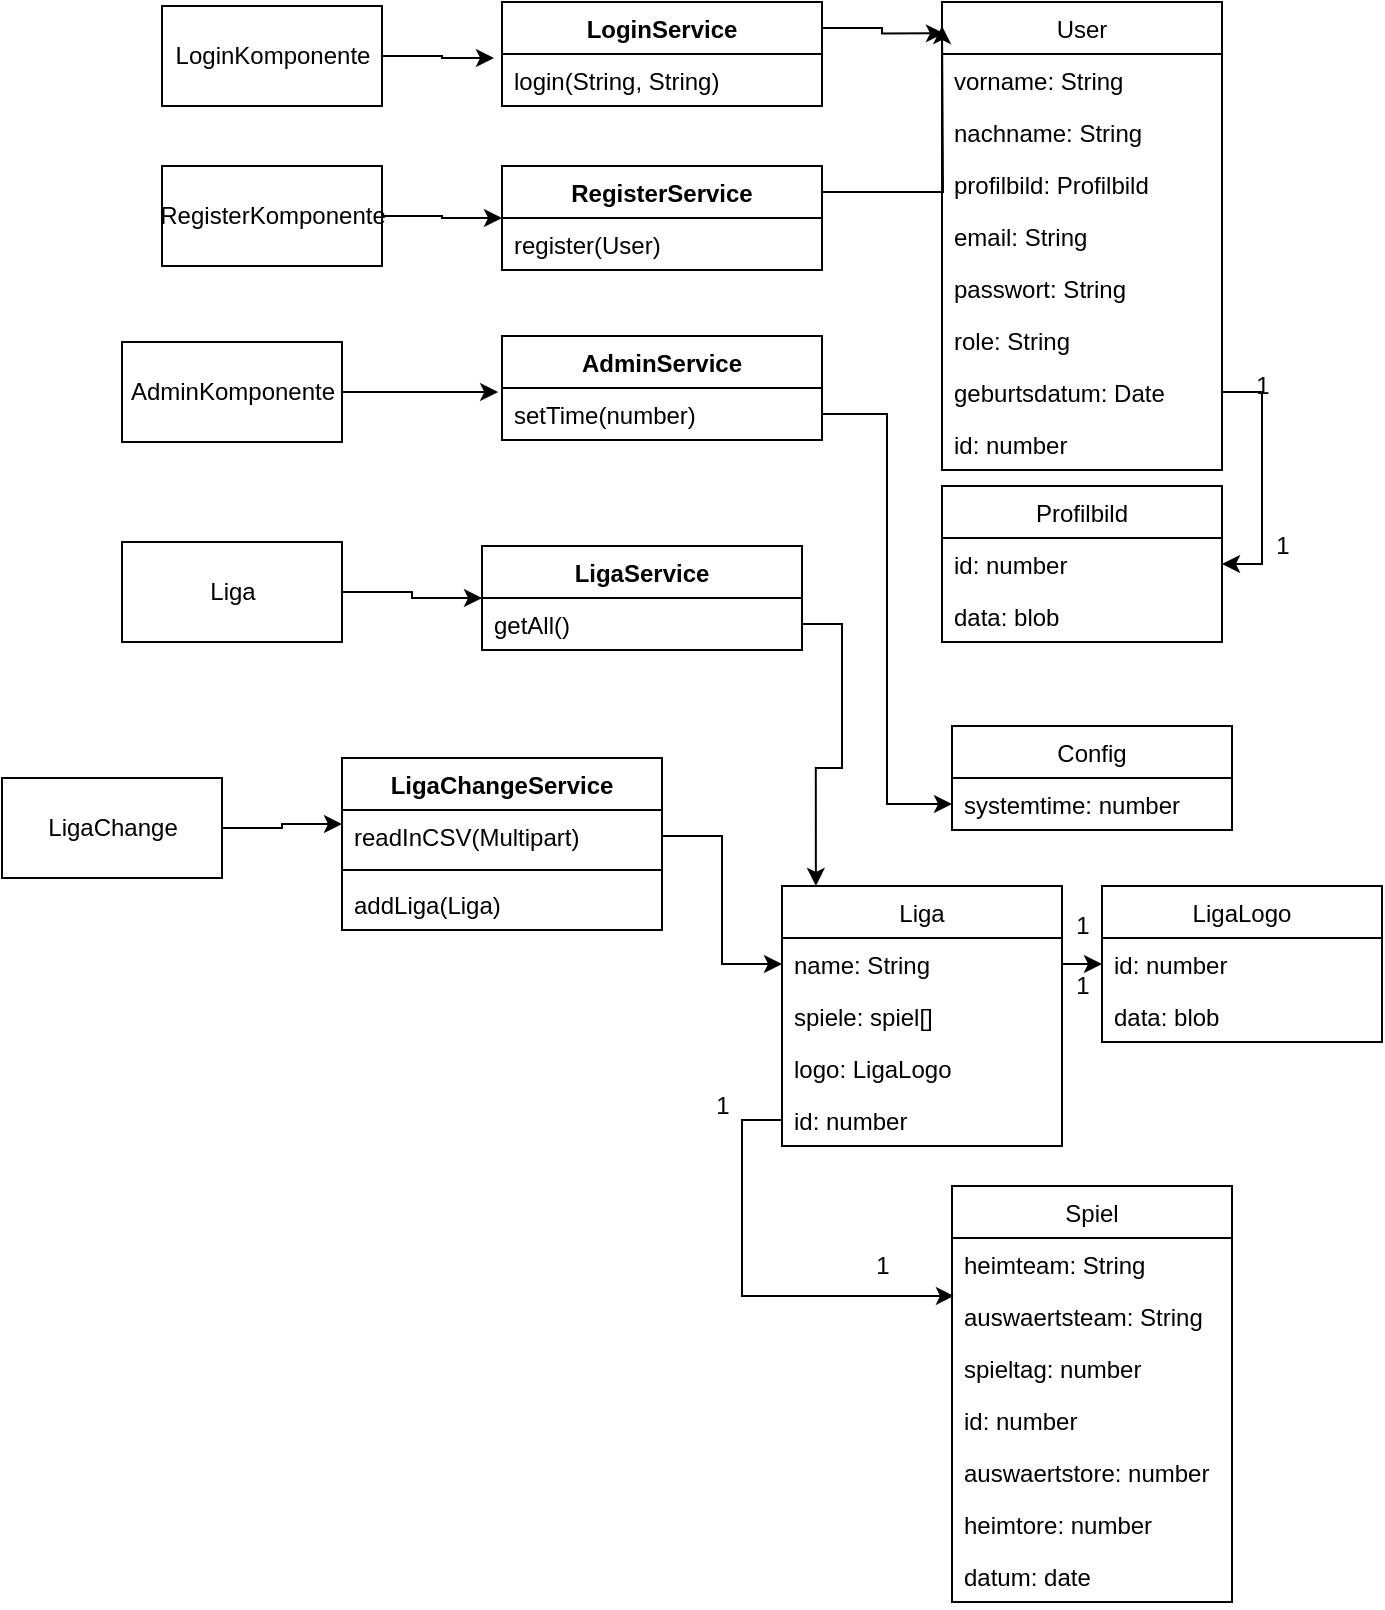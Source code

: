 <mxfile version="20.5.1" type="device"><diagram id="6GfeXbHG-mPIlsHz4oeo" name="Seite-1"><mxGraphModel dx="868" dy="482" grid="1" gridSize="10" guides="1" tooltips="1" connect="1" arrows="1" fold="1" page="1" pageScale="1" pageWidth="827" pageHeight="1169" math="0" shadow="0"><root><mxCell id="0"/><mxCell id="1" parent="0"/><mxCell id="FBrY_Rg0TsDStc2gbIwH-29" style="edgeStyle=orthogonalEdgeStyle;rounded=0;orthogonalLoop=1;jettySize=auto;html=1;exitX=1;exitY=0.5;exitDx=0;exitDy=0;entryX=-0.025;entryY=0.077;entryDx=0;entryDy=0;entryPerimeter=0;" edge="1" parent="1" source="FBrY_Rg0TsDStc2gbIwH-2" target="FBrY_Rg0TsDStc2gbIwH-4"><mxGeometry relative="1" as="geometry"/></mxCell><mxCell id="FBrY_Rg0TsDStc2gbIwH-2" value="LoginKomponente" style="html=1;" vertex="1" parent="1"><mxGeometry x="200" y="70" width="110" height="50" as="geometry"/></mxCell><mxCell id="FBrY_Rg0TsDStc2gbIwH-27" style="edgeStyle=orthogonalEdgeStyle;rounded=0;orthogonalLoop=1;jettySize=auto;html=1;exitX=1;exitY=0.25;exitDx=0;exitDy=0;entryX=0.007;entryY=0.067;entryDx=0;entryDy=0;entryPerimeter=0;" edge="1" parent="1" source="FBrY_Rg0TsDStc2gbIwH-3" target="FBrY_Rg0TsDStc2gbIwH-12"><mxGeometry relative="1" as="geometry"/></mxCell><mxCell id="FBrY_Rg0TsDStc2gbIwH-3" value="LoginService" style="swimlane;fontStyle=1;align=center;verticalAlign=top;childLayout=stackLayout;horizontal=1;startSize=26;horizontalStack=0;resizeParent=1;resizeParentMax=0;resizeLast=0;collapsible=1;marginBottom=0;" vertex="1" parent="1"><mxGeometry x="370" y="68" width="160" height="52" as="geometry"/></mxCell><mxCell id="FBrY_Rg0TsDStc2gbIwH-4" value="login(String, String)" style="text;strokeColor=none;fillColor=none;align=left;verticalAlign=top;spacingLeft=4;spacingRight=4;overflow=hidden;rotatable=0;points=[[0,0.5],[1,0.5]];portConstraint=eastwest;" vertex="1" parent="FBrY_Rg0TsDStc2gbIwH-3"><mxGeometry y="26" width="160" height="26" as="geometry"/></mxCell><mxCell id="FBrY_Rg0TsDStc2gbIwH-30" style="edgeStyle=orthogonalEdgeStyle;rounded=0;orthogonalLoop=1;jettySize=auto;html=1;exitX=1;exitY=0.5;exitDx=0;exitDy=0;entryX=0;entryY=0.5;entryDx=0;entryDy=0;" edge="1" parent="1" source="FBrY_Rg0TsDStc2gbIwH-7" target="FBrY_Rg0TsDStc2gbIwH-8"><mxGeometry relative="1" as="geometry"/></mxCell><mxCell id="FBrY_Rg0TsDStc2gbIwH-7" value="RegisterKomponente" style="html=1;" vertex="1" parent="1"><mxGeometry x="200" y="150" width="110" height="50" as="geometry"/></mxCell><mxCell id="FBrY_Rg0TsDStc2gbIwH-28" style="edgeStyle=orthogonalEdgeStyle;rounded=0;orthogonalLoop=1;jettySize=auto;html=1;exitX=1;exitY=0.25;exitDx=0;exitDy=0;" edge="1" parent="1" source="FBrY_Rg0TsDStc2gbIwH-8"><mxGeometry relative="1" as="geometry"><mxPoint x="590" y="80" as="targetPoint"/></mxGeometry></mxCell><mxCell id="FBrY_Rg0TsDStc2gbIwH-8" value="RegisterService" style="swimlane;fontStyle=1;align=center;verticalAlign=top;childLayout=stackLayout;horizontal=1;startSize=26;horizontalStack=0;resizeParent=1;resizeParentMax=0;resizeLast=0;collapsible=1;marginBottom=0;" vertex="1" parent="1"><mxGeometry x="370" y="150" width="160" height="52" as="geometry"/></mxCell><mxCell id="FBrY_Rg0TsDStc2gbIwH-9" value="register(User)" style="text;strokeColor=none;fillColor=none;align=left;verticalAlign=top;spacingLeft=4;spacingRight=4;overflow=hidden;rotatable=0;points=[[0,0.5],[1,0.5]];portConstraint=eastwest;" vertex="1" parent="FBrY_Rg0TsDStc2gbIwH-8"><mxGeometry y="26" width="160" height="26" as="geometry"/></mxCell><mxCell id="FBrY_Rg0TsDStc2gbIwH-12" value="User" style="swimlane;fontStyle=0;childLayout=stackLayout;horizontal=1;startSize=26;fillColor=none;horizontalStack=0;resizeParent=1;resizeParentMax=0;resizeLast=0;collapsible=1;marginBottom=0;" vertex="1" parent="1"><mxGeometry x="590" y="68" width="140" height="234" as="geometry"/></mxCell><mxCell id="FBrY_Rg0TsDStc2gbIwH-13" value="vorname: String" style="text;strokeColor=none;fillColor=none;align=left;verticalAlign=top;spacingLeft=4;spacingRight=4;overflow=hidden;rotatable=0;points=[[0,0.5],[1,0.5]];portConstraint=eastwest;" vertex="1" parent="FBrY_Rg0TsDStc2gbIwH-12"><mxGeometry y="26" width="140" height="26" as="geometry"/></mxCell><mxCell id="FBrY_Rg0TsDStc2gbIwH-14" value="nachname: String" style="text;strokeColor=none;fillColor=none;align=left;verticalAlign=top;spacingLeft=4;spacingRight=4;overflow=hidden;rotatable=0;points=[[0,0.5],[1,0.5]];portConstraint=eastwest;" vertex="1" parent="FBrY_Rg0TsDStc2gbIwH-12"><mxGeometry y="52" width="140" height="26" as="geometry"/></mxCell><mxCell id="FBrY_Rg0TsDStc2gbIwH-15" value="profilbild: Profilbild" style="text;strokeColor=none;fillColor=none;align=left;verticalAlign=top;spacingLeft=4;spacingRight=4;overflow=hidden;rotatable=0;points=[[0,0.5],[1,0.5]];portConstraint=eastwest;" vertex="1" parent="FBrY_Rg0TsDStc2gbIwH-12"><mxGeometry y="78" width="140" height="26" as="geometry"/></mxCell><mxCell id="FBrY_Rg0TsDStc2gbIwH-16" value="email: String" style="text;strokeColor=none;fillColor=none;align=left;verticalAlign=top;spacingLeft=4;spacingRight=4;overflow=hidden;rotatable=0;points=[[0,0.5],[1,0.5]];portConstraint=eastwest;" vertex="1" parent="FBrY_Rg0TsDStc2gbIwH-12"><mxGeometry y="104" width="140" height="26" as="geometry"/></mxCell><mxCell id="FBrY_Rg0TsDStc2gbIwH-17" value="passwort: String" style="text;strokeColor=none;fillColor=none;align=left;verticalAlign=top;spacingLeft=4;spacingRight=4;overflow=hidden;rotatable=0;points=[[0,0.5],[1,0.5]];portConstraint=eastwest;" vertex="1" parent="FBrY_Rg0TsDStc2gbIwH-12"><mxGeometry y="130" width="140" height="26" as="geometry"/></mxCell><mxCell id="FBrY_Rg0TsDStc2gbIwH-22" value="role: String" style="text;strokeColor=none;fillColor=none;align=left;verticalAlign=top;spacingLeft=4;spacingRight=4;overflow=hidden;rotatable=0;points=[[0,0.5],[1,0.5]];portConstraint=eastwest;" vertex="1" parent="FBrY_Rg0TsDStc2gbIwH-12"><mxGeometry y="156" width="140" height="26" as="geometry"/></mxCell><mxCell id="FBrY_Rg0TsDStc2gbIwH-23" value="geburtsdatum: Date" style="text;strokeColor=none;fillColor=none;align=left;verticalAlign=top;spacingLeft=4;spacingRight=4;overflow=hidden;rotatable=0;points=[[0,0.5],[1,0.5]];portConstraint=eastwest;" vertex="1" parent="FBrY_Rg0TsDStc2gbIwH-12"><mxGeometry y="182" width="140" height="26" as="geometry"/></mxCell><mxCell id="FBrY_Rg0TsDStc2gbIwH-51" value="id: number" style="text;strokeColor=none;fillColor=none;align=left;verticalAlign=top;spacingLeft=4;spacingRight=4;overflow=hidden;rotatable=0;points=[[0,0.5],[1,0.5]];portConstraint=eastwest;" vertex="1" parent="FBrY_Rg0TsDStc2gbIwH-12"><mxGeometry y="208" width="140" height="26" as="geometry"/></mxCell><mxCell id="FBrY_Rg0TsDStc2gbIwH-18" value="Profilbild" style="swimlane;fontStyle=0;childLayout=stackLayout;horizontal=1;startSize=26;fillColor=none;horizontalStack=0;resizeParent=1;resizeParentMax=0;resizeLast=0;collapsible=1;marginBottom=0;" vertex="1" parent="1"><mxGeometry x="590" y="310" width="140" height="78" as="geometry"/></mxCell><mxCell id="FBrY_Rg0TsDStc2gbIwH-19" value="id: number" style="text;strokeColor=none;fillColor=none;align=left;verticalAlign=top;spacingLeft=4;spacingRight=4;overflow=hidden;rotatable=0;points=[[0,0.5],[1,0.5]];portConstraint=eastwest;" vertex="1" parent="FBrY_Rg0TsDStc2gbIwH-18"><mxGeometry y="26" width="140" height="26" as="geometry"/></mxCell><mxCell id="FBrY_Rg0TsDStc2gbIwH-20" value="data: blob" style="text;strokeColor=none;fillColor=none;align=left;verticalAlign=top;spacingLeft=4;spacingRight=4;overflow=hidden;rotatable=0;points=[[0,0.5],[1,0.5]];portConstraint=eastwest;" vertex="1" parent="FBrY_Rg0TsDStc2gbIwH-18"><mxGeometry y="52" width="140" height="26" as="geometry"/></mxCell><mxCell id="FBrY_Rg0TsDStc2gbIwH-24" style="edgeStyle=orthogonalEdgeStyle;rounded=0;orthogonalLoop=1;jettySize=auto;html=1;exitX=1;exitY=0.5;exitDx=0;exitDy=0;entryX=1;entryY=0.5;entryDx=0;entryDy=0;" edge="1" parent="1" source="FBrY_Rg0TsDStc2gbIwH-23" target="FBrY_Rg0TsDStc2gbIwH-19"><mxGeometry relative="1" as="geometry"/></mxCell><mxCell id="FBrY_Rg0TsDStc2gbIwH-25" value="1" style="text;html=1;align=center;verticalAlign=middle;resizable=0;points=[];autosize=1;strokeColor=none;fillColor=none;" vertex="1" parent="1"><mxGeometry x="735" y="245" width="30" height="30" as="geometry"/></mxCell><mxCell id="FBrY_Rg0TsDStc2gbIwH-26" value="1" style="text;html=1;align=center;verticalAlign=middle;resizable=0;points=[];autosize=1;strokeColor=none;fillColor=none;" vertex="1" parent="1"><mxGeometry x="745" y="325" width="30" height="30" as="geometry"/></mxCell><mxCell id="FBrY_Rg0TsDStc2gbIwH-41" style="edgeStyle=orthogonalEdgeStyle;rounded=0;orthogonalLoop=1;jettySize=auto;html=1;exitX=1;exitY=0.5;exitDx=0;exitDy=0;entryX=-0.012;entryY=0.077;entryDx=0;entryDy=0;entryPerimeter=0;" edge="1" parent="1" source="FBrY_Rg0TsDStc2gbIwH-31" target="FBrY_Rg0TsDStc2gbIwH-33"><mxGeometry relative="1" as="geometry"/></mxCell><mxCell id="FBrY_Rg0TsDStc2gbIwH-31" value="AdminKomponente" style="html=1;" vertex="1" parent="1"><mxGeometry x="180" y="238" width="110" height="50" as="geometry"/></mxCell><mxCell id="FBrY_Rg0TsDStc2gbIwH-32" value="AdminService" style="swimlane;fontStyle=1;align=center;verticalAlign=top;childLayout=stackLayout;horizontal=1;startSize=26;horizontalStack=0;resizeParent=1;resizeParentMax=0;resizeLast=0;collapsible=1;marginBottom=0;" vertex="1" parent="1"><mxGeometry x="370" y="235" width="160" height="52" as="geometry"/></mxCell><mxCell id="FBrY_Rg0TsDStc2gbIwH-33" value="setTime(number)" style="text;strokeColor=none;fillColor=none;align=left;verticalAlign=top;spacingLeft=4;spacingRight=4;overflow=hidden;rotatable=0;points=[[0,0.5],[1,0.5]];portConstraint=eastwest;" vertex="1" parent="FBrY_Rg0TsDStc2gbIwH-32"><mxGeometry y="26" width="160" height="26" as="geometry"/></mxCell><mxCell id="FBrY_Rg0TsDStc2gbIwH-36" value="Config" style="swimlane;fontStyle=0;childLayout=stackLayout;horizontal=1;startSize=26;fillColor=none;horizontalStack=0;resizeParent=1;resizeParentMax=0;resizeLast=0;collapsible=1;marginBottom=0;" vertex="1" parent="1"><mxGeometry x="595" y="430" width="140" height="52" as="geometry"/></mxCell><mxCell id="FBrY_Rg0TsDStc2gbIwH-37" value="systemtime: number" style="text;strokeColor=none;fillColor=none;align=left;verticalAlign=top;spacingLeft=4;spacingRight=4;overflow=hidden;rotatable=0;points=[[0,0.5],[1,0.5]];portConstraint=eastwest;" vertex="1" parent="FBrY_Rg0TsDStc2gbIwH-36"><mxGeometry y="26" width="140" height="26" as="geometry"/></mxCell><mxCell id="FBrY_Rg0TsDStc2gbIwH-40" style="edgeStyle=orthogonalEdgeStyle;rounded=0;orthogonalLoop=1;jettySize=auto;html=1;exitX=1;exitY=0.5;exitDx=0;exitDy=0;entryX=0;entryY=0.5;entryDx=0;entryDy=0;" edge="1" parent="1" source="FBrY_Rg0TsDStc2gbIwH-33" target="FBrY_Rg0TsDStc2gbIwH-37"><mxGeometry relative="1" as="geometry"/></mxCell><mxCell id="FBrY_Rg0TsDStc2gbIwH-73" style="edgeStyle=orthogonalEdgeStyle;rounded=0;orthogonalLoop=1;jettySize=auto;html=1;exitX=1;exitY=0.5;exitDx=0;exitDy=0;entryX=0;entryY=0.5;entryDx=0;entryDy=0;" edge="1" parent="1" source="FBrY_Rg0TsDStc2gbIwH-42" target="FBrY_Rg0TsDStc2gbIwH-43"><mxGeometry relative="1" as="geometry"/></mxCell><mxCell id="FBrY_Rg0TsDStc2gbIwH-42" value="Liga" style="html=1;" vertex="1" parent="1"><mxGeometry x="180" y="338" width="110" height="50" as="geometry"/></mxCell><mxCell id="FBrY_Rg0TsDStc2gbIwH-43" value="LigaService" style="swimlane;fontStyle=1;align=center;verticalAlign=top;childLayout=stackLayout;horizontal=1;startSize=26;horizontalStack=0;resizeParent=1;resizeParentMax=0;resizeLast=0;collapsible=1;marginBottom=0;" vertex="1" parent="1"><mxGeometry x="360" y="340" width="160" height="52" as="geometry"/></mxCell><mxCell id="FBrY_Rg0TsDStc2gbIwH-44" value="getAll()" style="text;strokeColor=none;fillColor=none;align=left;verticalAlign=top;spacingLeft=4;spacingRight=4;overflow=hidden;rotatable=0;points=[[0,0.5],[1,0.5]];portConstraint=eastwest;" vertex="1" parent="FBrY_Rg0TsDStc2gbIwH-43"><mxGeometry y="26" width="160" height="26" as="geometry"/></mxCell><mxCell id="FBrY_Rg0TsDStc2gbIwH-47" value="Liga" style="swimlane;fontStyle=0;childLayout=stackLayout;horizontal=1;startSize=26;fillColor=none;horizontalStack=0;resizeParent=1;resizeParentMax=0;resizeLast=0;collapsible=1;marginBottom=0;" vertex="1" parent="1"><mxGeometry x="510" y="510" width="140" height="130" as="geometry"/></mxCell><mxCell id="FBrY_Rg0TsDStc2gbIwH-48" value="name: String" style="text;strokeColor=none;fillColor=none;align=left;verticalAlign=top;spacingLeft=4;spacingRight=4;overflow=hidden;rotatable=0;points=[[0,0.5],[1,0.5]];portConstraint=eastwest;" vertex="1" parent="FBrY_Rg0TsDStc2gbIwH-47"><mxGeometry y="26" width="140" height="26" as="geometry"/></mxCell><mxCell id="FBrY_Rg0TsDStc2gbIwH-49" value="spiele: spiel[]" style="text;strokeColor=none;fillColor=none;align=left;verticalAlign=top;spacingLeft=4;spacingRight=4;overflow=hidden;rotatable=0;points=[[0,0.5],[1,0.5]];portConstraint=eastwest;" vertex="1" parent="FBrY_Rg0TsDStc2gbIwH-47"><mxGeometry y="52" width="140" height="26" as="geometry"/></mxCell><mxCell id="FBrY_Rg0TsDStc2gbIwH-50" value="logo: LigaLogo" style="text;strokeColor=none;fillColor=none;align=left;verticalAlign=top;spacingLeft=4;spacingRight=4;overflow=hidden;rotatable=0;points=[[0,0.5],[1,0.5]];portConstraint=eastwest;" vertex="1" parent="FBrY_Rg0TsDStc2gbIwH-47"><mxGeometry y="78" width="140" height="26" as="geometry"/></mxCell><mxCell id="FBrY_Rg0TsDStc2gbIwH-52" value="id: number" style="text;strokeColor=none;fillColor=none;align=left;verticalAlign=top;spacingLeft=4;spacingRight=4;overflow=hidden;rotatable=0;points=[[0,0.5],[1,0.5]];portConstraint=eastwest;" vertex="1" parent="FBrY_Rg0TsDStc2gbIwH-47"><mxGeometry y="104" width="140" height="26" as="geometry"/></mxCell><mxCell id="FBrY_Rg0TsDStc2gbIwH-53" value="Spiel" style="swimlane;fontStyle=0;childLayout=stackLayout;horizontal=1;startSize=26;fillColor=none;horizontalStack=0;resizeParent=1;resizeParentMax=0;resizeLast=0;collapsible=1;marginBottom=0;" vertex="1" parent="1"><mxGeometry x="595" y="660" width="140" height="208" as="geometry"/></mxCell><mxCell id="FBrY_Rg0TsDStc2gbIwH-54" value="heimteam: String" style="text;strokeColor=none;fillColor=none;align=left;verticalAlign=top;spacingLeft=4;spacingRight=4;overflow=hidden;rotatable=0;points=[[0,0.5],[1,0.5]];portConstraint=eastwest;" vertex="1" parent="FBrY_Rg0TsDStc2gbIwH-53"><mxGeometry y="26" width="140" height="26" as="geometry"/></mxCell><mxCell id="FBrY_Rg0TsDStc2gbIwH-55" value="auswaertsteam: String" style="text;strokeColor=none;fillColor=none;align=left;verticalAlign=top;spacingLeft=4;spacingRight=4;overflow=hidden;rotatable=0;points=[[0,0.5],[1,0.5]];portConstraint=eastwest;" vertex="1" parent="FBrY_Rg0TsDStc2gbIwH-53"><mxGeometry y="52" width="140" height="26" as="geometry"/></mxCell><mxCell id="FBrY_Rg0TsDStc2gbIwH-56" value="spieltag: number" style="text;strokeColor=none;fillColor=none;align=left;verticalAlign=top;spacingLeft=4;spacingRight=4;overflow=hidden;rotatable=0;points=[[0,0.5],[1,0.5]];portConstraint=eastwest;" vertex="1" parent="FBrY_Rg0TsDStc2gbIwH-53"><mxGeometry y="78" width="140" height="26" as="geometry"/></mxCell><mxCell id="FBrY_Rg0TsDStc2gbIwH-57" value="id: number" style="text;strokeColor=none;fillColor=none;align=left;verticalAlign=top;spacingLeft=4;spacingRight=4;overflow=hidden;rotatable=0;points=[[0,0.5],[1,0.5]];portConstraint=eastwest;" vertex="1" parent="FBrY_Rg0TsDStc2gbIwH-53"><mxGeometry y="104" width="140" height="26" as="geometry"/></mxCell><mxCell id="FBrY_Rg0TsDStc2gbIwH-58" value="auswaertstore: number" style="text;strokeColor=none;fillColor=none;align=left;verticalAlign=top;spacingLeft=4;spacingRight=4;overflow=hidden;rotatable=0;points=[[0,0.5],[1,0.5]];portConstraint=eastwest;" vertex="1" parent="FBrY_Rg0TsDStc2gbIwH-53"><mxGeometry y="130" width="140" height="26" as="geometry"/></mxCell><mxCell id="FBrY_Rg0TsDStc2gbIwH-59" value="heimtore: number" style="text;strokeColor=none;fillColor=none;align=left;verticalAlign=top;spacingLeft=4;spacingRight=4;overflow=hidden;rotatable=0;points=[[0,0.5],[1,0.5]];portConstraint=eastwest;" vertex="1" parent="FBrY_Rg0TsDStc2gbIwH-53"><mxGeometry y="156" width="140" height="26" as="geometry"/></mxCell><mxCell id="FBrY_Rg0TsDStc2gbIwH-60" value="datum: date" style="text;strokeColor=none;fillColor=none;align=left;verticalAlign=top;spacingLeft=4;spacingRight=4;overflow=hidden;rotatable=0;points=[[0,0.5],[1,0.5]];portConstraint=eastwest;" vertex="1" parent="FBrY_Rg0TsDStc2gbIwH-53"><mxGeometry y="182" width="140" height="26" as="geometry"/></mxCell><mxCell id="FBrY_Rg0TsDStc2gbIwH-62" value="LigaLogo" style="swimlane;fontStyle=0;childLayout=stackLayout;horizontal=1;startSize=26;fillColor=none;horizontalStack=0;resizeParent=1;resizeParentMax=0;resizeLast=0;collapsible=1;marginBottom=0;" vertex="1" parent="1"><mxGeometry x="670" y="510" width="140" height="78" as="geometry"/></mxCell><mxCell id="FBrY_Rg0TsDStc2gbIwH-63" value="id: number" style="text;strokeColor=none;fillColor=none;align=left;verticalAlign=top;spacingLeft=4;spacingRight=4;overflow=hidden;rotatable=0;points=[[0,0.5],[1,0.5]];portConstraint=eastwest;" vertex="1" parent="FBrY_Rg0TsDStc2gbIwH-62"><mxGeometry y="26" width="140" height="26" as="geometry"/></mxCell><mxCell id="FBrY_Rg0TsDStc2gbIwH-64" value="data: blob" style="text;strokeColor=none;fillColor=none;align=left;verticalAlign=top;spacingLeft=4;spacingRight=4;overflow=hidden;rotatable=0;points=[[0,0.5],[1,0.5]];portConstraint=eastwest;" vertex="1" parent="FBrY_Rg0TsDStc2gbIwH-62"><mxGeometry y="52" width="140" height="26" as="geometry"/></mxCell><mxCell id="FBrY_Rg0TsDStc2gbIwH-66" style="edgeStyle=orthogonalEdgeStyle;rounded=0;orthogonalLoop=1;jettySize=auto;html=1;exitX=1;exitY=0.5;exitDx=0;exitDy=0;entryX=0;entryY=0.5;entryDx=0;entryDy=0;" edge="1" parent="1" source="FBrY_Rg0TsDStc2gbIwH-48" target="FBrY_Rg0TsDStc2gbIwH-63"><mxGeometry relative="1" as="geometry"/></mxCell><mxCell id="FBrY_Rg0TsDStc2gbIwH-67" value="1" style="text;html=1;align=center;verticalAlign=middle;resizable=0;points=[];autosize=1;strokeColor=none;fillColor=none;" vertex="1" parent="1"><mxGeometry x="645" y="515" width="30" height="30" as="geometry"/></mxCell><mxCell id="FBrY_Rg0TsDStc2gbIwH-68" value="1" style="text;html=1;align=center;verticalAlign=middle;resizable=0;points=[];autosize=1;strokeColor=none;fillColor=none;" vertex="1" parent="1"><mxGeometry x="645" y="545" width="30" height="30" as="geometry"/></mxCell><mxCell id="FBrY_Rg0TsDStc2gbIwH-69" style="edgeStyle=orthogonalEdgeStyle;rounded=0;orthogonalLoop=1;jettySize=auto;html=1;exitX=0;exitY=0.5;exitDx=0;exitDy=0;entryX=0.007;entryY=1.115;entryDx=0;entryDy=0;entryPerimeter=0;" edge="1" parent="1" source="FBrY_Rg0TsDStc2gbIwH-52" target="FBrY_Rg0TsDStc2gbIwH-54"><mxGeometry relative="1" as="geometry"/></mxCell><mxCell id="FBrY_Rg0TsDStc2gbIwH-70" value="1&lt;br&gt;" style="text;html=1;align=center;verticalAlign=middle;resizable=0;points=[];autosize=1;strokeColor=none;fillColor=none;" vertex="1" parent="1"><mxGeometry x="545" y="685" width="30" height="30" as="geometry"/></mxCell><mxCell id="FBrY_Rg0TsDStc2gbIwH-71" value="1&lt;br&gt;" style="text;html=1;align=center;verticalAlign=middle;resizable=0;points=[];autosize=1;strokeColor=none;fillColor=none;" vertex="1" parent="1"><mxGeometry x="465" y="605" width="30" height="30" as="geometry"/></mxCell><mxCell id="FBrY_Rg0TsDStc2gbIwH-72" style="edgeStyle=orthogonalEdgeStyle;rounded=0;orthogonalLoop=1;jettySize=auto;html=1;exitX=1;exitY=0.5;exitDx=0;exitDy=0;entryX=0.121;entryY=0;entryDx=0;entryDy=0;entryPerimeter=0;" edge="1" parent="1" source="FBrY_Rg0TsDStc2gbIwH-44" target="FBrY_Rg0TsDStc2gbIwH-47"><mxGeometry relative="1" as="geometry"/></mxCell><mxCell id="FBrY_Rg0TsDStc2gbIwH-79" style="edgeStyle=orthogonalEdgeStyle;rounded=0;orthogonalLoop=1;jettySize=auto;html=1;exitX=1;exitY=0.5;exitDx=0;exitDy=0;entryX=0;entryY=0.269;entryDx=0;entryDy=0;entryPerimeter=0;" edge="1" parent="1" source="FBrY_Rg0TsDStc2gbIwH-74" target="FBrY_Rg0TsDStc2gbIwH-76"><mxGeometry relative="1" as="geometry"/></mxCell><mxCell id="FBrY_Rg0TsDStc2gbIwH-74" value="LigaChange" style="html=1;" vertex="1" parent="1"><mxGeometry x="120" y="456" width="110" height="50" as="geometry"/></mxCell><mxCell id="FBrY_Rg0TsDStc2gbIwH-75" value="LigaChangeService" style="swimlane;fontStyle=1;align=center;verticalAlign=top;childLayout=stackLayout;horizontal=1;startSize=26;horizontalStack=0;resizeParent=1;resizeParentMax=0;resizeLast=0;collapsible=1;marginBottom=0;" vertex="1" parent="1"><mxGeometry x="290" y="446" width="160" height="86" as="geometry"/></mxCell><mxCell id="FBrY_Rg0TsDStc2gbIwH-76" value="readInCSV(Multipart)" style="text;strokeColor=none;fillColor=none;align=left;verticalAlign=top;spacingLeft=4;spacingRight=4;overflow=hidden;rotatable=0;points=[[0,0.5],[1,0.5]];portConstraint=eastwest;" vertex="1" parent="FBrY_Rg0TsDStc2gbIwH-75"><mxGeometry y="26" width="160" height="26" as="geometry"/></mxCell><mxCell id="FBrY_Rg0TsDStc2gbIwH-77" value="" style="line;strokeWidth=1;fillColor=none;align=left;verticalAlign=middle;spacingTop=-1;spacingLeft=3;spacingRight=3;rotatable=0;labelPosition=right;points=[];portConstraint=eastwest;strokeColor=inherit;" vertex="1" parent="FBrY_Rg0TsDStc2gbIwH-75"><mxGeometry y="52" width="160" height="8" as="geometry"/></mxCell><mxCell id="FBrY_Rg0TsDStc2gbIwH-78" value="addLiga(Liga)" style="text;strokeColor=none;fillColor=none;align=left;verticalAlign=top;spacingLeft=4;spacingRight=4;overflow=hidden;rotatable=0;points=[[0,0.5],[1,0.5]];portConstraint=eastwest;" vertex="1" parent="FBrY_Rg0TsDStc2gbIwH-75"><mxGeometry y="60" width="160" height="26" as="geometry"/></mxCell><mxCell id="FBrY_Rg0TsDStc2gbIwH-80" style="edgeStyle=orthogonalEdgeStyle;rounded=0;orthogonalLoop=1;jettySize=auto;html=1;exitX=1;exitY=0.5;exitDx=0;exitDy=0;entryX=0;entryY=0.5;entryDx=0;entryDy=0;" edge="1" parent="1" source="FBrY_Rg0TsDStc2gbIwH-76" target="FBrY_Rg0TsDStc2gbIwH-48"><mxGeometry relative="1" as="geometry"/></mxCell></root></mxGraphModel></diagram></mxfile>